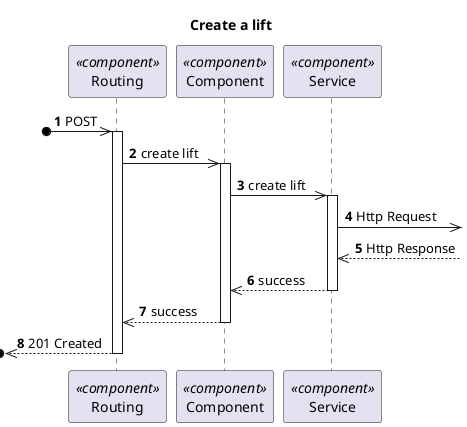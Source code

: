 @startuml Process View - Level 3 - Create a lift

autonumber
skinparam packageStyle rect

title Create a lift

participant "Routing" as routing <<component>>
participant "Component" as comp <<component>>
participant "Service" as service <<component>>

?o->> routing : POST
activate routing
routing ->> comp : create lift

activate comp
comp ->> service : create lift

activate service
service ->> : Http Request
service <<-- : Http Response

service -->> comp : success
deactivate service

comp -->> routing : success
deactivate comp

?o<<-- routing : 201 Created
deactivate routing

@enduml